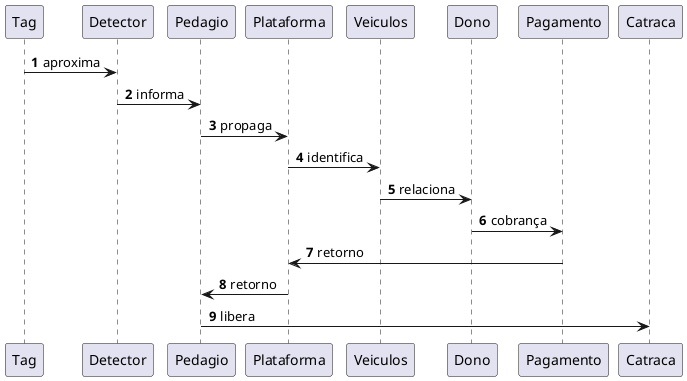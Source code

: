 @startuml
participant Tag 
participant Detector
participant Pedagio
participant Plataforma
participant Veiculos
participant Dono
participant Pagamento
autonumber 
Tag->Detector: aproxima
Detector->Pedagio: informa
Pedagio->Plataforma: propaga
Plataforma->Veiculos: identifica
Veiculos->Dono: relaciona
Dono->Pagamento: cobrança
Pagamento->Plataforma: retorno
Plataforma->Pedagio: retorno
Pedagio->Catraca: libera

@enduml
